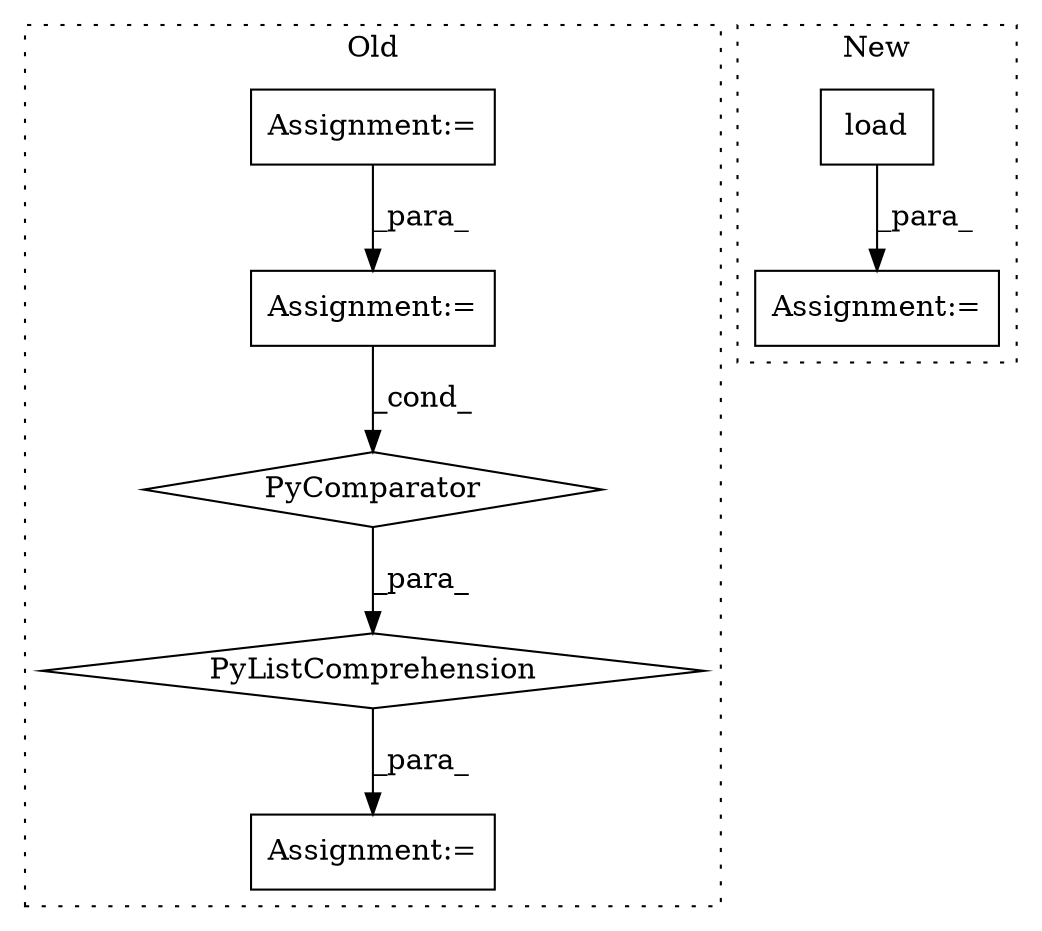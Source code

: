 digraph G {
subgraph cluster0 {
1 [label="PyComparator" a="113" s="2317" l="21" shape="diamond"];
3 [label="Assignment:=" a="7" s="2176" l="1" shape="box"];
5 [label="PyListComprehension" a="109" s="2246" l="100" shape="diamond"];
6 [label="Assignment:=" a="7" s="2363,2435" l="53,2" shape="box"];
7 [label="Assignment:=" a="7" s="2317" l="21" shape="box"];
label = "Old";
style="dotted";
}
subgraph cluster1 {
2 [label="load" a="32" s="3206,3236" l="5,1" shape="box"];
4 [label="Assignment:=" a="7" s="3205" l="1" shape="box"];
label = "New";
style="dotted";
}
1 -> 5 [label="_para_"];
2 -> 4 [label="_para_"];
3 -> 7 [label="_para_"];
5 -> 6 [label="_para_"];
7 -> 1 [label="_cond_"];
}